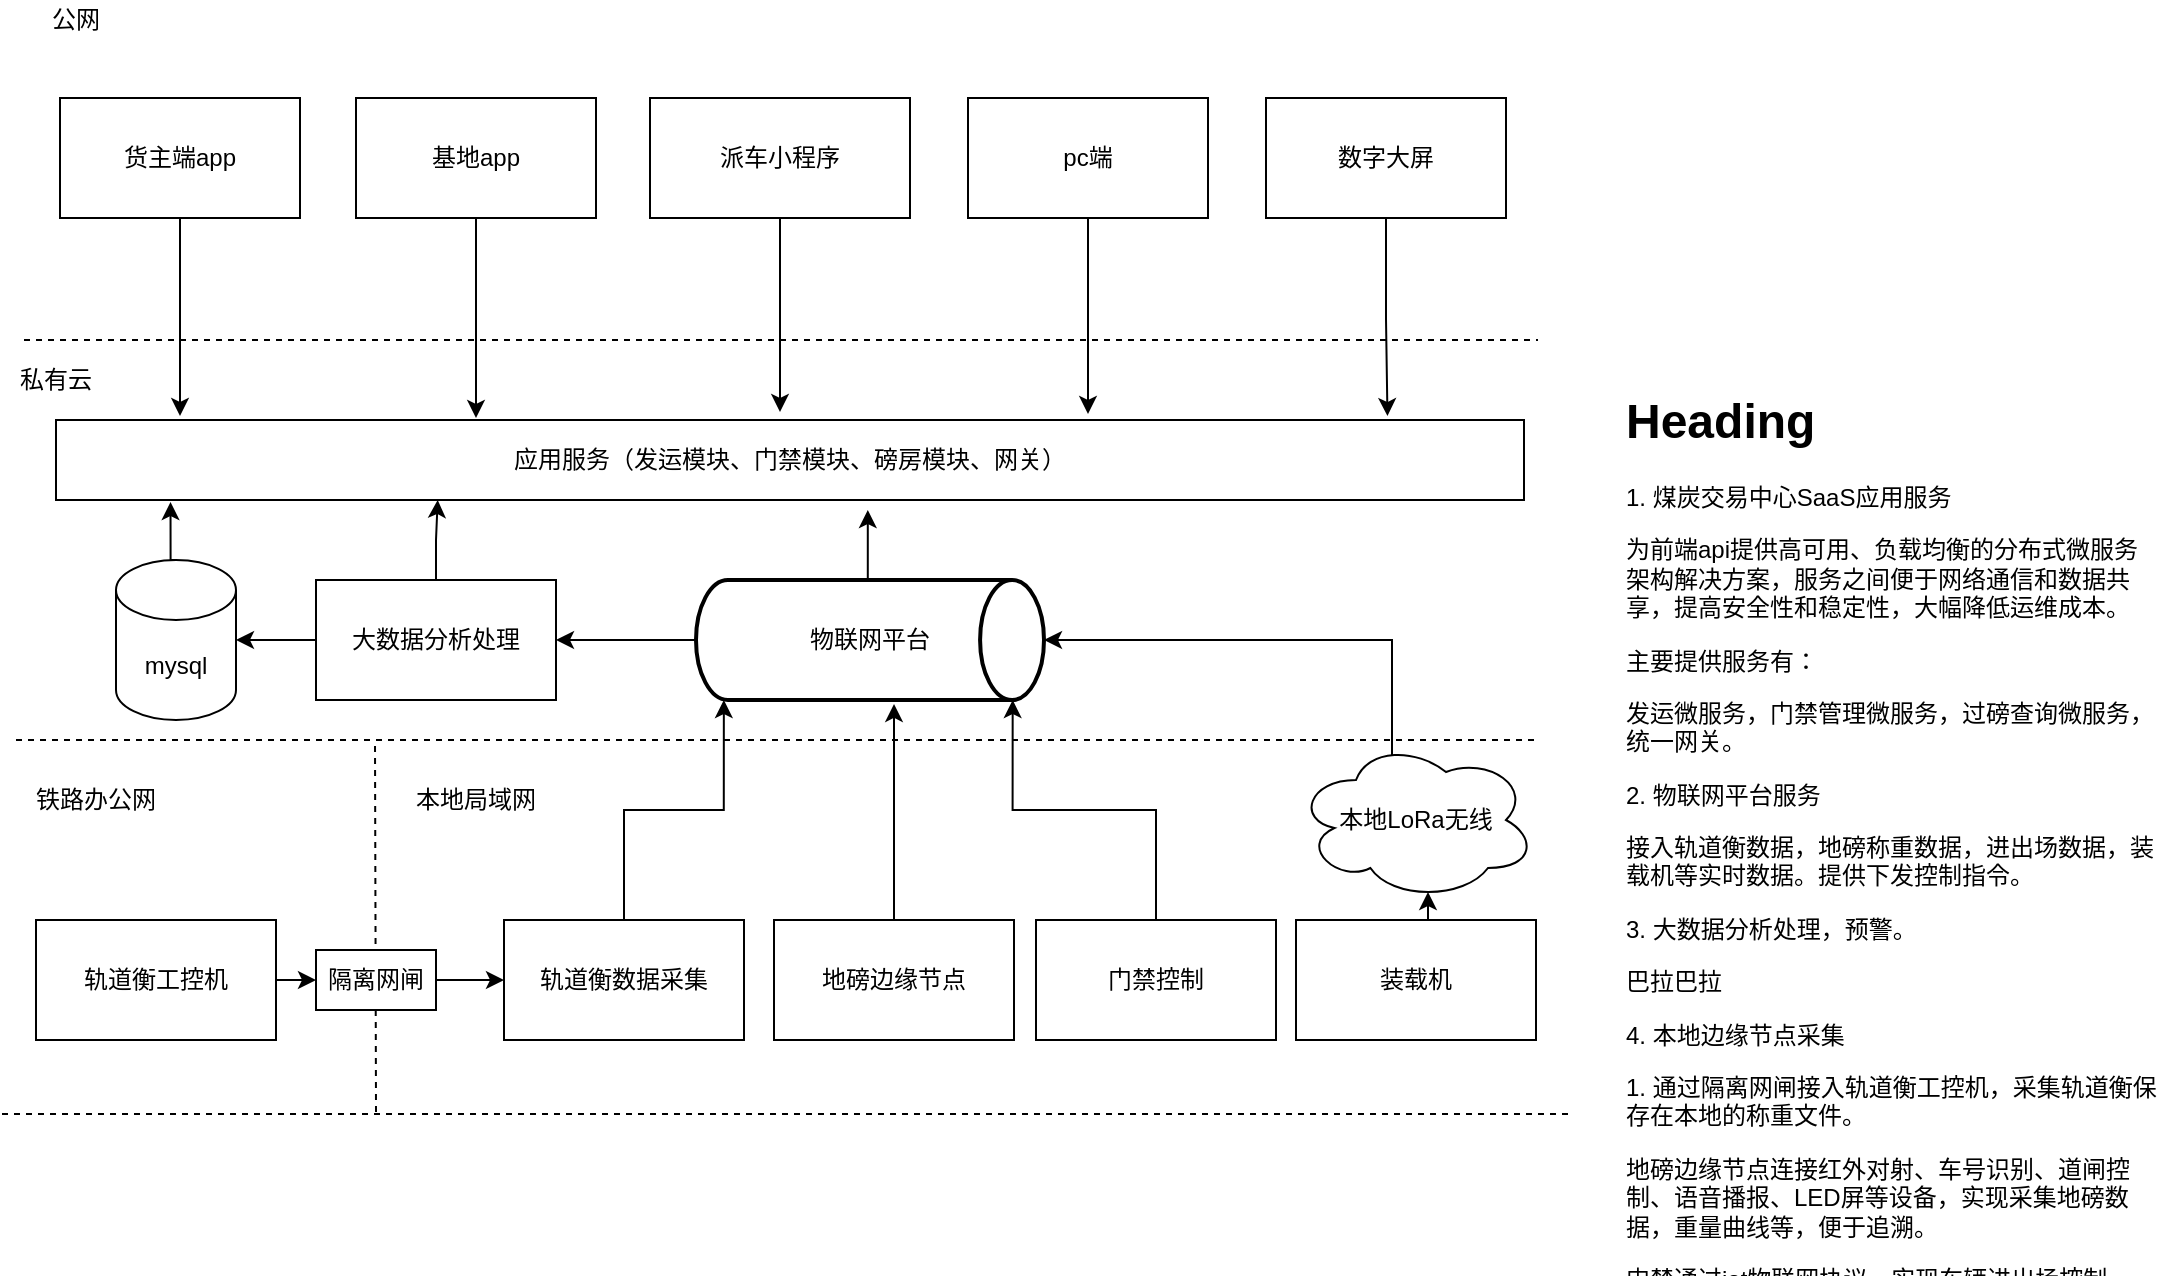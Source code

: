 <mxfile version="14.6.1" type="github">
  <diagram id="DBg23Ft4EOHM_xaeqgFh" name="Page-1">
    <mxGraphModel dx="1141" dy="562" grid="0" gridSize="10" guides="1" tooltips="1" connect="1" arrows="1" fold="1" page="0" pageScale="1" pageWidth="827" pageHeight="1169" math="0" shadow="0">
      <root>
        <mxCell id="0" />
        <mxCell id="1" parent="0" />
        <mxCell id="3gOpFJUrYChyAeatIPqP-2" value="" style="endArrow=none;dashed=1;html=1;" parent="1" edge="1">
          <mxGeometry width="50" height="50" relative="1" as="geometry">
            <mxPoint x="20" y="440" as="sourcePoint" />
            <mxPoint x="781" y="440" as="targetPoint" />
          </mxGeometry>
        </mxCell>
        <mxCell id="3gOpFJUrYChyAeatIPqP-3" value="私有云" style="text;html=1;strokeColor=none;fillColor=none;align=center;verticalAlign=middle;whiteSpace=wrap;rounded=0;" parent="1" vertex="1">
          <mxGeometry x="20" y="250" width="40" height="20" as="geometry" />
        </mxCell>
        <mxCell id="3gOpFJUrYChyAeatIPqP-4" value="铁路办公网" style="text;html=1;strokeColor=none;fillColor=none;align=center;verticalAlign=middle;whiteSpace=wrap;rounded=0;" parent="1" vertex="1">
          <mxGeometry x="20" y="460" width="80" height="20" as="geometry" />
        </mxCell>
        <mxCell id="3gOpFJUrYChyAeatIPqP-5" value="" style="endArrow=none;dashed=1;html=1;" parent="1" edge="1">
          <mxGeometry width="50" height="50" relative="1" as="geometry">
            <mxPoint x="13" y="627" as="sourcePoint" />
            <mxPoint x="797" y="627" as="targetPoint" />
          </mxGeometry>
        </mxCell>
        <mxCell id="3gOpFJUrYChyAeatIPqP-6" value="本地局域网" style="text;html=1;strokeColor=none;fillColor=none;align=center;verticalAlign=middle;whiteSpace=wrap;rounded=0;" parent="1" vertex="1">
          <mxGeometry x="210" y="460" width="80" height="20" as="geometry" />
        </mxCell>
        <mxCell id="3gOpFJUrYChyAeatIPqP-7" value="" style="endArrow=none;dashed=1;html=1;" parent="1" edge="1">
          <mxGeometry width="50" height="50" relative="1" as="geometry">
            <mxPoint x="200" y="626" as="sourcePoint" />
            <mxPoint x="199.5" y="440" as="targetPoint" />
          </mxGeometry>
        </mxCell>
        <mxCell id="3gOpFJUrYChyAeatIPqP-72" style="edgeStyle=orthogonalEdgeStyle;rounded=0;orthogonalLoop=1;jettySize=auto;html=1;exitX=0.5;exitY=0;exitDx=0;exitDy=0;entryX=0.569;entryY=1.033;entryDx=0;entryDy=0;entryPerimeter=0;" parent="1" source="3gOpFJUrYChyAeatIPqP-8" target="3gOpFJUrYChyAeatIPqP-35" edge="1">
          <mxGeometry relative="1" as="geometry" />
        </mxCell>
        <mxCell id="3gOpFJUrYChyAeatIPqP-8" value="地磅边缘节点" style="rounded=0;whiteSpace=wrap;html=1;" parent="1" vertex="1">
          <mxGeometry x="399" y="530" width="120" height="60" as="geometry" />
        </mxCell>
        <mxCell id="3gOpFJUrYChyAeatIPqP-12" style="edgeStyle=orthogonalEdgeStyle;rounded=0;orthogonalLoop=1;jettySize=auto;html=1;exitX=1;exitY=0.5;exitDx=0;exitDy=0;entryX=0;entryY=0.5;entryDx=0;entryDy=0;" parent="1" source="3gOpFJUrYChyAeatIPqP-9" target="3gOpFJUrYChyAeatIPqP-11" edge="1">
          <mxGeometry relative="1" as="geometry" />
        </mxCell>
        <mxCell id="3gOpFJUrYChyAeatIPqP-9" value="轨道衡工控机" style="rounded=0;whiteSpace=wrap;html=1;" parent="1" vertex="1">
          <mxGeometry x="30" y="530" width="120" height="60" as="geometry" />
        </mxCell>
        <mxCell id="3gOpFJUrYChyAeatIPqP-69" style="edgeStyle=orthogonalEdgeStyle;rounded=0;orthogonalLoop=1;jettySize=auto;html=1;exitX=0.5;exitY=0;exitDx=0;exitDy=0;entryX=0.08;entryY=1;entryDx=0;entryDy=0;entryPerimeter=0;" parent="1" source="3gOpFJUrYChyAeatIPqP-10" target="3gOpFJUrYChyAeatIPqP-35" edge="1">
          <mxGeometry relative="1" as="geometry" />
        </mxCell>
        <mxCell id="3gOpFJUrYChyAeatIPqP-10" value="轨道衡数据采集" style="rounded=0;whiteSpace=wrap;html=1;" parent="1" vertex="1">
          <mxGeometry x="264" y="530" width="120" height="60" as="geometry" />
        </mxCell>
        <mxCell id="3gOpFJUrYChyAeatIPqP-13" style="edgeStyle=orthogonalEdgeStyle;rounded=0;orthogonalLoop=1;jettySize=auto;html=1;exitX=1;exitY=0.5;exitDx=0;exitDy=0;entryX=0;entryY=0.5;entryDx=0;entryDy=0;" parent="1" source="3gOpFJUrYChyAeatIPqP-11" target="3gOpFJUrYChyAeatIPqP-10" edge="1">
          <mxGeometry relative="1" as="geometry" />
        </mxCell>
        <mxCell id="3gOpFJUrYChyAeatIPqP-11" value="隔离网闸" style="rounded=0;whiteSpace=wrap;html=1;" parent="1" vertex="1">
          <mxGeometry x="170" y="545" width="60" height="30" as="geometry" />
        </mxCell>
        <mxCell id="hYvKxtE7ZwwdJgqlN6lU-1" style="edgeStyle=orthogonalEdgeStyle;rounded=0;orthogonalLoop=1;jettySize=auto;html=1;exitX=0.5;exitY=1;exitDx=0;exitDy=0;" edge="1" parent="1" source="3gOpFJUrYChyAeatIPqP-16">
          <mxGeometry relative="1" as="geometry">
            <mxPoint x="102" y="278" as="targetPoint" />
          </mxGeometry>
        </mxCell>
        <mxCell id="3gOpFJUrYChyAeatIPqP-16" value="货主端app" style="rounded=0;whiteSpace=wrap;html=1;" parent="1" vertex="1">
          <mxGeometry x="42" y="119" width="120" height="60" as="geometry" />
        </mxCell>
        <mxCell id="hYvKxtE7ZwwdJgqlN6lU-3" style="edgeStyle=orthogonalEdgeStyle;rounded=0;orthogonalLoop=1;jettySize=auto;html=1;exitX=0.5;exitY=1;exitDx=0;exitDy=0;" edge="1" parent="1" source="3gOpFJUrYChyAeatIPqP-17">
          <mxGeometry relative="1" as="geometry">
            <mxPoint x="250" y="279" as="targetPoint" />
          </mxGeometry>
        </mxCell>
        <mxCell id="3gOpFJUrYChyAeatIPqP-17" value="基地app" style="rounded=0;whiteSpace=wrap;html=1;" parent="1" vertex="1">
          <mxGeometry x="190" y="119" width="120" height="60" as="geometry" />
        </mxCell>
        <mxCell id="hYvKxtE7ZwwdJgqlN6lU-4" style="edgeStyle=orthogonalEdgeStyle;rounded=0;orthogonalLoop=1;jettySize=auto;html=1;exitX=0.5;exitY=1;exitDx=0;exitDy=0;" edge="1" parent="1" source="3gOpFJUrYChyAeatIPqP-18">
          <mxGeometry relative="1" as="geometry">
            <mxPoint x="402" y="276" as="targetPoint" />
          </mxGeometry>
        </mxCell>
        <mxCell id="3gOpFJUrYChyAeatIPqP-18" value="派车小程序" style="rounded=0;whiteSpace=wrap;html=1;" parent="1" vertex="1">
          <mxGeometry x="337" y="119" width="130" height="60" as="geometry" />
        </mxCell>
        <mxCell id="3gOpFJUrYChyAeatIPqP-60" style="edgeStyle=orthogonalEdgeStyle;rounded=0;orthogonalLoop=1;jettySize=auto;html=1;exitX=0.5;exitY=0;exitDx=0;exitDy=0;entryX=0.91;entryY=1;entryDx=0;entryDy=0;entryPerimeter=0;" parent="1" source="3gOpFJUrYChyAeatIPqP-22" target="3gOpFJUrYChyAeatIPqP-35" edge="1">
          <mxGeometry relative="1" as="geometry" />
        </mxCell>
        <mxCell id="3gOpFJUrYChyAeatIPqP-22" value="门禁控制" style="rounded=0;whiteSpace=wrap;html=1;" parent="1" vertex="1">
          <mxGeometry x="530" y="530" width="120" height="60" as="geometry" />
        </mxCell>
        <mxCell id="hYvKxtE7ZwwdJgqlN6lU-6" style="edgeStyle=orthogonalEdgeStyle;rounded=0;orthogonalLoop=1;jettySize=auto;html=1;exitX=0.5;exitY=1;exitDx=0;exitDy=0;entryX=0.907;entryY=-0.05;entryDx=0;entryDy=0;entryPerimeter=0;" edge="1" parent="1" source="3gOpFJUrYChyAeatIPqP-25" target="3gOpFJUrYChyAeatIPqP-31">
          <mxGeometry relative="1" as="geometry" />
        </mxCell>
        <mxCell id="3gOpFJUrYChyAeatIPqP-25" value="数字大屏" style="rounded=0;whiteSpace=wrap;html=1;" parent="1" vertex="1">
          <mxGeometry x="645" y="119" width="120" height="60" as="geometry" />
        </mxCell>
        <mxCell id="3gOpFJUrYChyAeatIPqP-28" value="" style="endArrow=none;dashed=1;html=1;" parent="1" edge="1">
          <mxGeometry width="50" height="50" relative="1" as="geometry">
            <mxPoint x="24" y="240" as="sourcePoint" />
            <mxPoint x="781" y="240" as="targetPoint" />
          </mxGeometry>
        </mxCell>
        <mxCell id="3gOpFJUrYChyAeatIPqP-47" style="edgeStyle=orthogonalEdgeStyle;rounded=0;orthogonalLoop=1;jettySize=auto;html=1;exitX=0;exitY=0.5;exitDx=0;exitDy=0;entryX=1;entryY=0.5;entryDx=0;entryDy=0;entryPerimeter=0;" parent="1" source="3gOpFJUrYChyAeatIPqP-30" target="3gOpFJUrYChyAeatIPqP-36" edge="1">
          <mxGeometry relative="1" as="geometry" />
        </mxCell>
        <mxCell id="3gOpFJUrYChyAeatIPqP-63" style="edgeStyle=orthogonalEdgeStyle;rounded=0;orthogonalLoop=1;jettySize=auto;html=1;exitX=0.5;exitY=0;exitDx=0;exitDy=0;entryX=0.26;entryY=1;entryDx=0;entryDy=0;entryPerimeter=0;" parent="1" source="3gOpFJUrYChyAeatIPqP-30" target="3gOpFJUrYChyAeatIPqP-31" edge="1">
          <mxGeometry relative="1" as="geometry" />
        </mxCell>
        <mxCell id="3gOpFJUrYChyAeatIPqP-30" value="大数据分析处理" style="rounded=0;whiteSpace=wrap;html=1;" parent="1" vertex="1">
          <mxGeometry x="170" y="360" width="120" height="60" as="geometry" />
        </mxCell>
        <mxCell id="3gOpFJUrYChyAeatIPqP-31" value="应用服务（发运模块、门禁模块、磅房模块、网关）" style="rounded=0;whiteSpace=wrap;html=1;" parent="1" vertex="1">
          <mxGeometry x="40" y="280" width="734" height="40" as="geometry" />
        </mxCell>
        <mxCell id="3gOpFJUrYChyAeatIPqP-70" style="edgeStyle=orthogonalEdgeStyle;rounded=0;orthogonalLoop=1;jettySize=auto;html=1;exitX=0;exitY=0.5;exitDx=0;exitDy=0;exitPerimeter=0;entryX=1;entryY=0.5;entryDx=0;entryDy=0;" parent="1" source="3gOpFJUrYChyAeatIPqP-35" target="3gOpFJUrYChyAeatIPqP-30" edge="1">
          <mxGeometry relative="1" as="geometry" />
        </mxCell>
        <mxCell id="3gOpFJUrYChyAeatIPqP-71" style="edgeStyle=orthogonalEdgeStyle;rounded=0;orthogonalLoop=1;jettySize=auto;html=1;exitX=0.5;exitY=0;exitDx=0;exitDy=0;exitPerimeter=0;entryX=0.553;entryY=1.125;entryDx=0;entryDy=0;entryPerimeter=0;" parent="1" source="3gOpFJUrYChyAeatIPqP-35" target="3gOpFJUrYChyAeatIPqP-31" edge="1">
          <mxGeometry relative="1" as="geometry" />
        </mxCell>
        <mxCell id="3gOpFJUrYChyAeatIPqP-35" value="物联网平台" style="strokeWidth=2;html=1;shape=mxgraph.flowchart.direct_data;whiteSpace=wrap;" parent="1" vertex="1">
          <mxGeometry x="360" y="360" width="174" height="60" as="geometry" />
        </mxCell>
        <mxCell id="3gOpFJUrYChyAeatIPqP-62" style="edgeStyle=orthogonalEdgeStyle;rounded=0;orthogonalLoop=1;jettySize=auto;html=1;exitX=0.5;exitY=0;exitDx=0;exitDy=0;exitPerimeter=0;entryX=0.078;entryY=1.025;entryDx=0;entryDy=0;entryPerimeter=0;" parent="1" source="3gOpFJUrYChyAeatIPqP-36" target="3gOpFJUrYChyAeatIPqP-31" edge="1">
          <mxGeometry relative="1" as="geometry" />
        </mxCell>
        <mxCell id="3gOpFJUrYChyAeatIPqP-36" value="mysql" style="shape=cylinder3;whiteSpace=wrap;html=1;boundedLbl=1;backgroundOutline=1;size=15;" parent="1" vertex="1">
          <mxGeometry x="70" y="350" width="60" height="80" as="geometry" />
        </mxCell>
        <mxCell id="3gOpFJUrYChyAeatIPqP-50" value="公网" style="text;html=1;strokeColor=none;fillColor=none;align=center;verticalAlign=middle;whiteSpace=wrap;rounded=0;" parent="1" vertex="1">
          <mxGeometry x="30" y="70" width="40" height="20" as="geometry" />
        </mxCell>
        <mxCell id="3gOpFJUrYChyAeatIPqP-66" style="edgeStyle=orthogonalEdgeStyle;rounded=0;orthogonalLoop=1;jettySize=auto;html=1;exitX=0.5;exitY=0;exitDx=0;exitDy=0;entryX=0.55;entryY=0.95;entryDx=0;entryDy=0;entryPerimeter=0;" parent="1" source="3gOpFJUrYChyAeatIPqP-64" target="3gOpFJUrYChyAeatIPqP-65" edge="1">
          <mxGeometry relative="1" as="geometry" />
        </mxCell>
        <mxCell id="3gOpFJUrYChyAeatIPqP-64" value="装载机" style="rounded=0;whiteSpace=wrap;html=1;" parent="1" vertex="1">
          <mxGeometry x="660" y="530" width="120" height="60" as="geometry" />
        </mxCell>
        <mxCell id="3gOpFJUrYChyAeatIPqP-67" style="edgeStyle=orthogonalEdgeStyle;rounded=0;orthogonalLoop=1;jettySize=auto;html=1;exitX=0.4;exitY=0.1;exitDx=0;exitDy=0;exitPerimeter=0;entryX=1;entryY=0.5;entryDx=0;entryDy=0;entryPerimeter=0;" parent="1" source="3gOpFJUrYChyAeatIPqP-65" target="3gOpFJUrYChyAeatIPqP-35" edge="1">
          <mxGeometry relative="1" as="geometry">
            <Array as="points">
              <mxPoint x="708" y="390" />
            </Array>
          </mxGeometry>
        </mxCell>
        <mxCell id="3gOpFJUrYChyAeatIPqP-65" value="本地LoRa无线" style="ellipse;shape=cloud;whiteSpace=wrap;html=1;" parent="1" vertex="1">
          <mxGeometry x="660" y="440" width="120" height="80" as="geometry" />
        </mxCell>
        <mxCell id="hYvKxtE7ZwwdJgqlN6lU-5" style="edgeStyle=orthogonalEdgeStyle;rounded=0;orthogonalLoop=1;jettySize=auto;html=1;exitX=0.5;exitY=1;exitDx=0;exitDy=0;" edge="1" parent="1" source="3gOpFJUrYChyAeatIPqP-73">
          <mxGeometry relative="1" as="geometry">
            <mxPoint x="556" y="277" as="targetPoint" />
          </mxGeometry>
        </mxCell>
        <mxCell id="3gOpFJUrYChyAeatIPqP-73" value="pc端" style="rounded=0;whiteSpace=wrap;html=1;" parent="1" vertex="1">
          <mxGeometry x="496" y="119" width="120" height="60" as="geometry" />
        </mxCell>
        <mxCell id="hYvKxtE7ZwwdJgqlN6lU-7" value="&lt;h1&gt;Heading&lt;/h1&gt;&lt;p&gt;1. 煤炭交易中心SaaS应用服务&lt;/p&gt;&lt;p&gt;为前端api提供高可用、负载均衡的分布式微服务架构解决方案，服务之间便于网络通信和数据共享，提高安全性和稳定性，大幅降低运维成本。&lt;/p&gt;&lt;p&gt;主要提供服务有：&lt;/p&gt;&lt;p&gt;发运微服务，门禁管理微服务，过磅查询微服务，统一网关。&lt;/p&gt;&lt;p&gt;2. 物联网平台服务&lt;/p&gt;&lt;p&gt;接入轨道衡数据，地磅称重数据，进出场数据，装载机等实时数据。提供下发控制指令。&lt;/p&gt;&lt;p&gt;3. 大数据分析处理，预警。&lt;/p&gt;&lt;p&gt;巴拉巴拉&lt;/p&gt;&lt;p&gt;4. 本地边缘节点采集&lt;/p&gt;&lt;p&gt;1. 通过隔离网闸接入轨道衡工控机，采集轨道衡保存在本地的称重文件。&lt;/p&gt;&lt;p&gt;地磅边缘节点连接红外对射、车号识别、道闸控制、语音播报、LED屏等设备，实现采集地磅数据，重量曲线等，便于追溯。&lt;/p&gt;&lt;p&gt;门禁通过iot物联网协议，实现车辆进出场控制。&lt;/p&gt;" style="text;html=1;strokeColor=none;fillColor=none;spacing=5;spacingTop=-20;whiteSpace=wrap;overflow=hidden;rounded=0;" vertex="1" parent="1">
          <mxGeometry x="820" y="261" width="275" height="447" as="geometry" />
        </mxCell>
      </root>
    </mxGraphModel>
  </diagram>
</mxfile>

